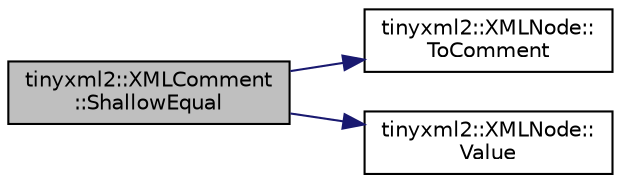 digraph "tinyxml2::XMLComment::ShallowEqual"
{
  edge [fontname="Helvetica",fontsize="10",labelfontname="Helvetica",labelfontsize="10"];
  node [fontname="Helvetica",fontsize="10",shape=record];
  rankdir="LR";
  Node7 [label="tinyxml2::XMLComment\l::ShallowEqual",height=0.2,width=0.4,color="black", fillcolor="grey75", style="filled", fontcolor="black"];
  Node7 -> Node8 [color="midnightblue",fontsize="10",style="solid"];
  Node8 [label="tinyxml2::XMLNode::\lToComment",height=0.2,width=0.4,color="black", fillcolor="white", style="filled",URL="$classtinyxml2_1_1_x_m_l_node.html#aff47671055aa99840a1c1ebd661e63e3",tooltip="Safely cast to a Comment, or null. "];
  Node7 -> Node9 [color="midnightblue",fontsize="10",style="solid"];
  Node9 [label="tinyxml2::XMLNode::\lValue",height=0.2,width=0.4,color="black", fillcolor="white", style="filled",URL="$classtinyxml2_1_1_x_m_l_node.html#a0485e51c670e741884cfd8362274d680"];
}
